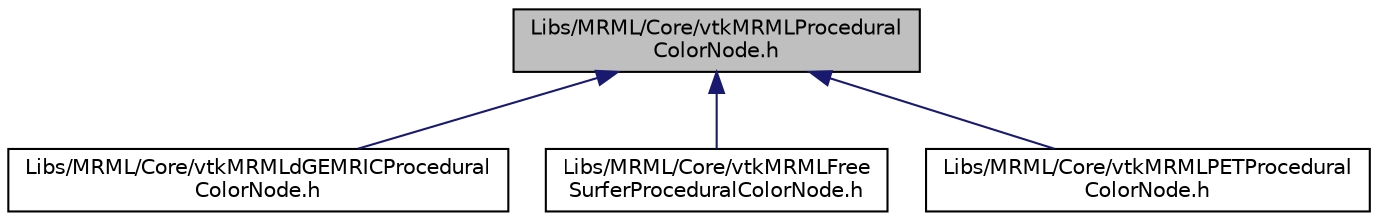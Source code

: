 digraph "Libs/MRML/Core/vtkMRMLProceduralColorNode.h"
{
  bgcolor="transparent";
  edge [fontname="Helvetica",fontsize="10",labelfontname="Helvetica",labelfontsize="10"];
  node [fontname="Helvetica",fontsize="10",shape=record];
  Node21 [label="Libs/MRML/Core/vtkMRMLProcedural\lColorNode.h",height=0.2,width=0.4,color="black", fillcolor="grey75", style="filled", fontcolor="black"];
  Node21 -> Node22 [dir="back",color="midnightblue",fontsize="10",style="solid",fontname="Helvetica"];
  Node22 [label="Libs/MRML/Core/vtkMRMLdGEMRICProcedural\lColorNode.h",height=0.2,width=0.4,color="black",URL="$vtkMRMLdGEMRICProceduralColorNode_8h.html"];
  Node21 -> Node23 [dir="back",color="midnightblue",fontsize="10",style="solid",fontname="Helvetica"];
  Node23 [label="Libs/MRML/Core/vtkMRMLFree\lSurferProceduralColorNode.h",height=0.2,width=0.4,color="black",URL="$vtkMRMLFreeSurferProceduralColorNode_8h.html"];
  Node21 -> Node24 [dir="back",color="midnightblue",fontsize="10",style="solid",fontname="Helvetica"];
  Node24 [label="Libs/MRML/Core/vtkMRMLPETProcedural\lColorNode.h",height=0.2,width=0.4,color="black",URL="$vtkMRMLPETProceduralColorNode_8h.html"];
}
